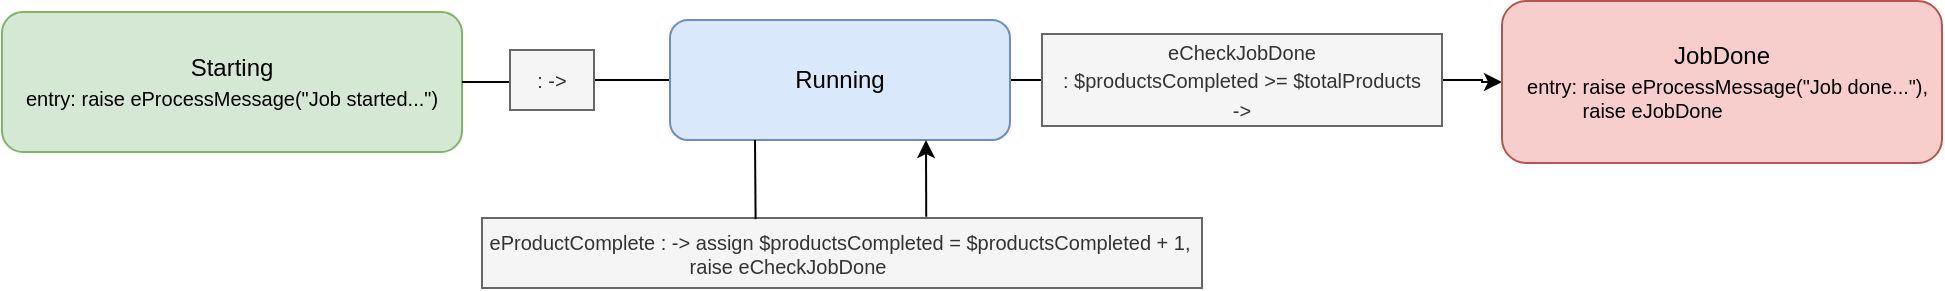 <mxfile version="24.7.6">
  <diagram name="Seite-1" id="WPvJSfMEdoKwpKkdZCvo">
    <mxGraphModel dx="1295" dy="1440" grid="1" gridSize="10" guides="1" tooltips="1" connect="1" arrows="1" fold="1" page="1" pageScale="1" pageWidth="827" pageHeight="1169" math="0" shadow="0">
      <root>
        <mxCell id="0" />
        <mxCell id="1" parent="0" />
        <mxCell id="TBi7T364Qu-KwWD05ct5-2" style="edgeStyle=orthogonalEdgeStyle;rounded=0;orthogonalLoop=1;jettySize=auto;html=1;exitX=1;exitY=0.5;exitDx=0;exitDy=0;" edge="1" parent="1" source="TBi7T364Qu-KwWD05ct5-7" target="TBi7T364Qu-KwWD05ct5-5">
          <mxGeometry relative="1" as="geometry" />
        </mxCell>
        <mxCell id="TBi7T364Qu-KwWD05ct5-3" value="Starting&lt;div&gt;&lt;div style=&quot;text-align: left;&quot;&gt;&lt;span style=&quot;font-size: 10px; background-color: initial;&quot;&gt;entry: raise eProcessMessage(&quot;Job started...&lt;/span&gt;&lt;span style=&quot;font-size: 10px; background-color: initial;&quot;&gt;&quot;)&lt;/span&gt;&lt;/div&gt;&lt;/div&gt;" style="rounded=1;whiteSpace=wrap;html=1;fillColor=#d5e8d4;strokeColor=#82b366;" vertex="1" parent="1">
          <mxGeometry x="-650" y="-384" width="230" height="70" as="geometry" />
        </mxCell>
        <mxCell id="TBi7T364Qu-KwWD05ct5-5" value="JobDone&lt;br&gt;&lt;div style=&quot;text-align: left;&quot;&gt;&lt;span style=&quot;font-size: 10px; background-color: initial;&quot;&gt;&amp;nbsp; entry: raise eProcessMessage(&quot;Job done...&lt;/span&gt;&lt;span style=&quot;font-size: 10px; background-color: initial;&quot;&gt;&quot;),&lt;/span&gt;&lt;/div&gt;&lt;font style=&quot;font-size: 10px;&quot;&gt;&lt;div style=&quot;text-align: left;&quot;&gt;&lt;span style=&quot;background-color: initial;&quot;&gt;&lt;span style=&quot;white-space: pre;&quot;&gt;&#x9;&lt;/span&gt;&amp;nbsp; &amp;nbsp; raise eJobDone&lt;/span&gt;&lt;/div&gt;&lt;/font&gt;" style="rounded=1;whiteSpace=wrap;html=1;fillColor=#f8cecc;strokeColor=#b85450;" vertex="1" parent="1">
          <mxGeometry x="100" y="-389.5" width="220" height="81" as="geometry" />
        </mxCell>
        <mxCell id="TBi7T364Qu-KwWD05ct5-6" value="" style="edgeStyle=orthogonalEdgeStyle;rounded=0;orthogonalLoop=1;jettySize=auto;html=1;exitX=1;exitY=0.5;exitDx=0;exitDy=0;endArrow=none;endFill=0;" edge="1" parent="1" source="TBi7T364Qu-KwWD05ct5-9" target="TBi7T364Qu-KwWD05ct5-7">
          <mxGeometry relative="1" as="geometry">
            <mxPoint x="-200" y="-350" as="sourcePoint" />
            <mxPoint x="-6" y="-350" as="targetPoint" />
          </mxGeometry>
        </mxCell>
        <mxCell id="TBi7T364Qu-KwWD05ct5-7" value="&lt;span style=&quot;font-size: 10px;&quot;&gt;eCheckJobDone&lt;br&gt;: $productsCompleted &amp;gt;= $totalProducts &lt;br&gt;-&amp;gt;&lt;/span&gt;" style="rounded=0;whiteSpace=wrap;html=1;fillColor=#f5f5f5;fontColor=#333333;strokeColor=#666666;" vertex="1" parent="1">
          <mxGeometry x="-130" y="-373" width="200" height="46" as="geometry" />
        </mxCell>
        <mxCell id="TBi7T364Qu-KwWD05ct5-8" value="" style="edgeStyle=orthogonalEdgeStyle;rounded=0;orthogonalLoop=1;jettySize=auto;html=1;exitX=1;exitY=0.5;exitDx=0;exitDy=0;endArrow=none;endFill=0;" edge="1" parent="1" source="TBi7T364Qu-KwWD05ct5-3" target="TBi7T364Qu-KwWD05ct5-9">
          <mxGeometry relative="1" as="geometry">
            <mxPoint x="-324" y="-350" as="sourcePoint" />
            <mxPoint x="-76" y="-350" as="targetPoint" />
          </mxGeometry>
        </mxCell>
        <mxCell id="TBi7T364Qu-KwWD05ct5-9" value="&lt;font style=&quot;&quot;&gt;&lt;font style=&quot;font-size: 12px;&quot;&gt;Running&lt;/font&gt;&lt;br&gt;&lt;/font&gt;" style="rounded=1;whiteSpace=wrap;html=1;fillColor=#dae8fc;strokeColor=#6c8ebf;" vertex="1" parent="1">
          <mxGeometry x="-316" y="-380" width="170" height="60" as="geometry" />
        </mxCell>
        <mxCell id="TBi7T364Qu-KwWD05ct5-10" value="&lt;span style=&quot;font-size: 10px;&quot;&gt;: -&amp;gt;&lt;/span&gt;" style="rounded=0;whiteSpace=wrap;html=1;fillColor=#f5f5f5;fontColor=#333333;strokeColor=#666666;" vertex="1" parent="1">
          <mxGeometry x="-396" y="-365" width="42" height="30" as="geometry" />
        </mxCell>
        <mxCell id="TBi7T364Qu-KwWD05ct5-11" value="&lt;div style=&quot;text-align: left;&quot;&gt;&lt;span style=&quot;background-color: initial;&quot;&gt;&amp;nbsp;eProductComplete : -&amp;gt; assign $productsCompleted = $productsCompleted + 1, &lt;span style=&quot;white-space: pre;&quot;&gt;&#x9;&lt;/span&gt;&lt;span style=&quot;white-space: pre;&quot;&gt;&#x9;&lt;/span&gt;&lt;span style=&quot;white-space: pre;&quot;&gt;&#x9;&lt;/span&gt;&lt;span style=&quot;white-space: pre;&quot;&gt;&#x9;&lt;/span&gt;&amp;nbsp; &amp;nbsp; &amp;nbsp;raise eCheckJobDone&lt;/span&gt;&lt;/div&gt;" style="rounded=0;whiteSpace=wrap;html=1;fillColor=#f5f5f5;fontColor=#333333;strokeColor=#666666;fontSize=10;" vertex="1" parent="1">
          <mxGeometry x="-410" y="-281" width="360" height="35" as="geometry" />
        </mxCell>
        <mxCell id="TBi7T364Qu-KwWD05ct5-16" style="edgeStyle=orthogonalEdgeStyle;rounded=0;orthogonalLoop=1;jettySize=auto;html=1;exitX=0.25;exitY=1;exitDx=0;exitDy=0;entryX=0.38;entryY=0.016;entryDx=0;entryDy=0;entryPerimeter=0;endArrow=none;endFill=0;" edge="1" parent="1" source="TBi7T364Qu-KwWD05ct5-9" target="TBi7T364Qu-KwWD05ct5-11">
          <mxGeometry relative="1" as="geometry">
            <mxPoint x="-274" y="-279" as="targetPoint" />
          </mxGeometry>
        </mxCell>
        <mxCell id="TBi7T364Qu-KwWD05ct5-18" style="edgeStyle=orthogonalEdgeStyle;rounded=0;orthogonalLoop=1;jettySize=auto;html=1;entryX=0.617;entryY=-0.017;entryDx=0;entryDy=0;entryPerimeter=0;startArrow=classic;startFill=1;endArrow=none;endFill=0;" edge="1" parent="1" target="TBi7T364Qu-KwWD05ct5-11">
          <mxGeometry relative="1" as="geometry">
            <mxPoint x="-188" y="-320" as="sourcePoint" />
          </mxGeometry>
        </mxCell>
      </root>
    </mxGraphModel>
  </diagram>
</mxfile>
